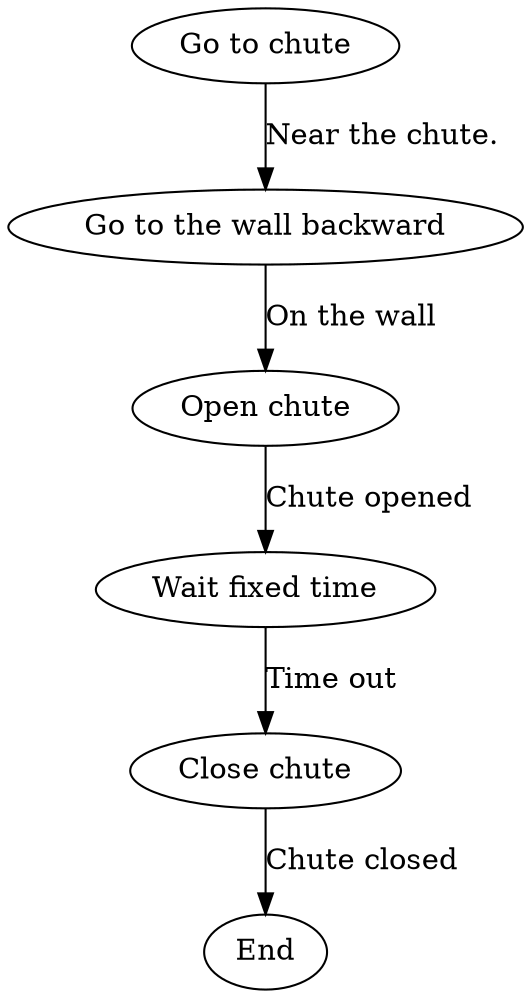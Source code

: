 /* IO.avr module. Chute Final State Machine */
digraph chuteFsm 
{
	"Go to chute" -> "Go to the wall backward" [label = "Near the chute."];
	"Go to the wall backward" -> "Open chute" [label = "On the wall"];
	"Open chute" -> "Wait fixed time" [label = "Chute opened"];
	"Wait fixed time" -> "Close chute" [label = "Time out"];
	"Close chute" -> End [label = "Chute closed"];
}